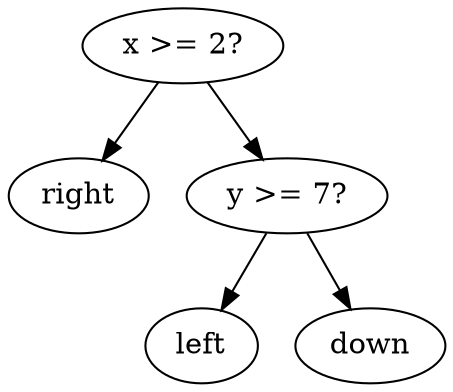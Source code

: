 digraph tree {
    "0x0" [label="x >= 2?"];
    "0x1" [label="right"];
    "0x2" [label="y >= 7?"];
    "0x3" [label="left"];
    "0x4" [label="down"];
    "0x0" -> "0x1";
    "0x0" -> "0x2";
    "0x2" -> "0x3";
    "0x2" -> "0x4";
}
